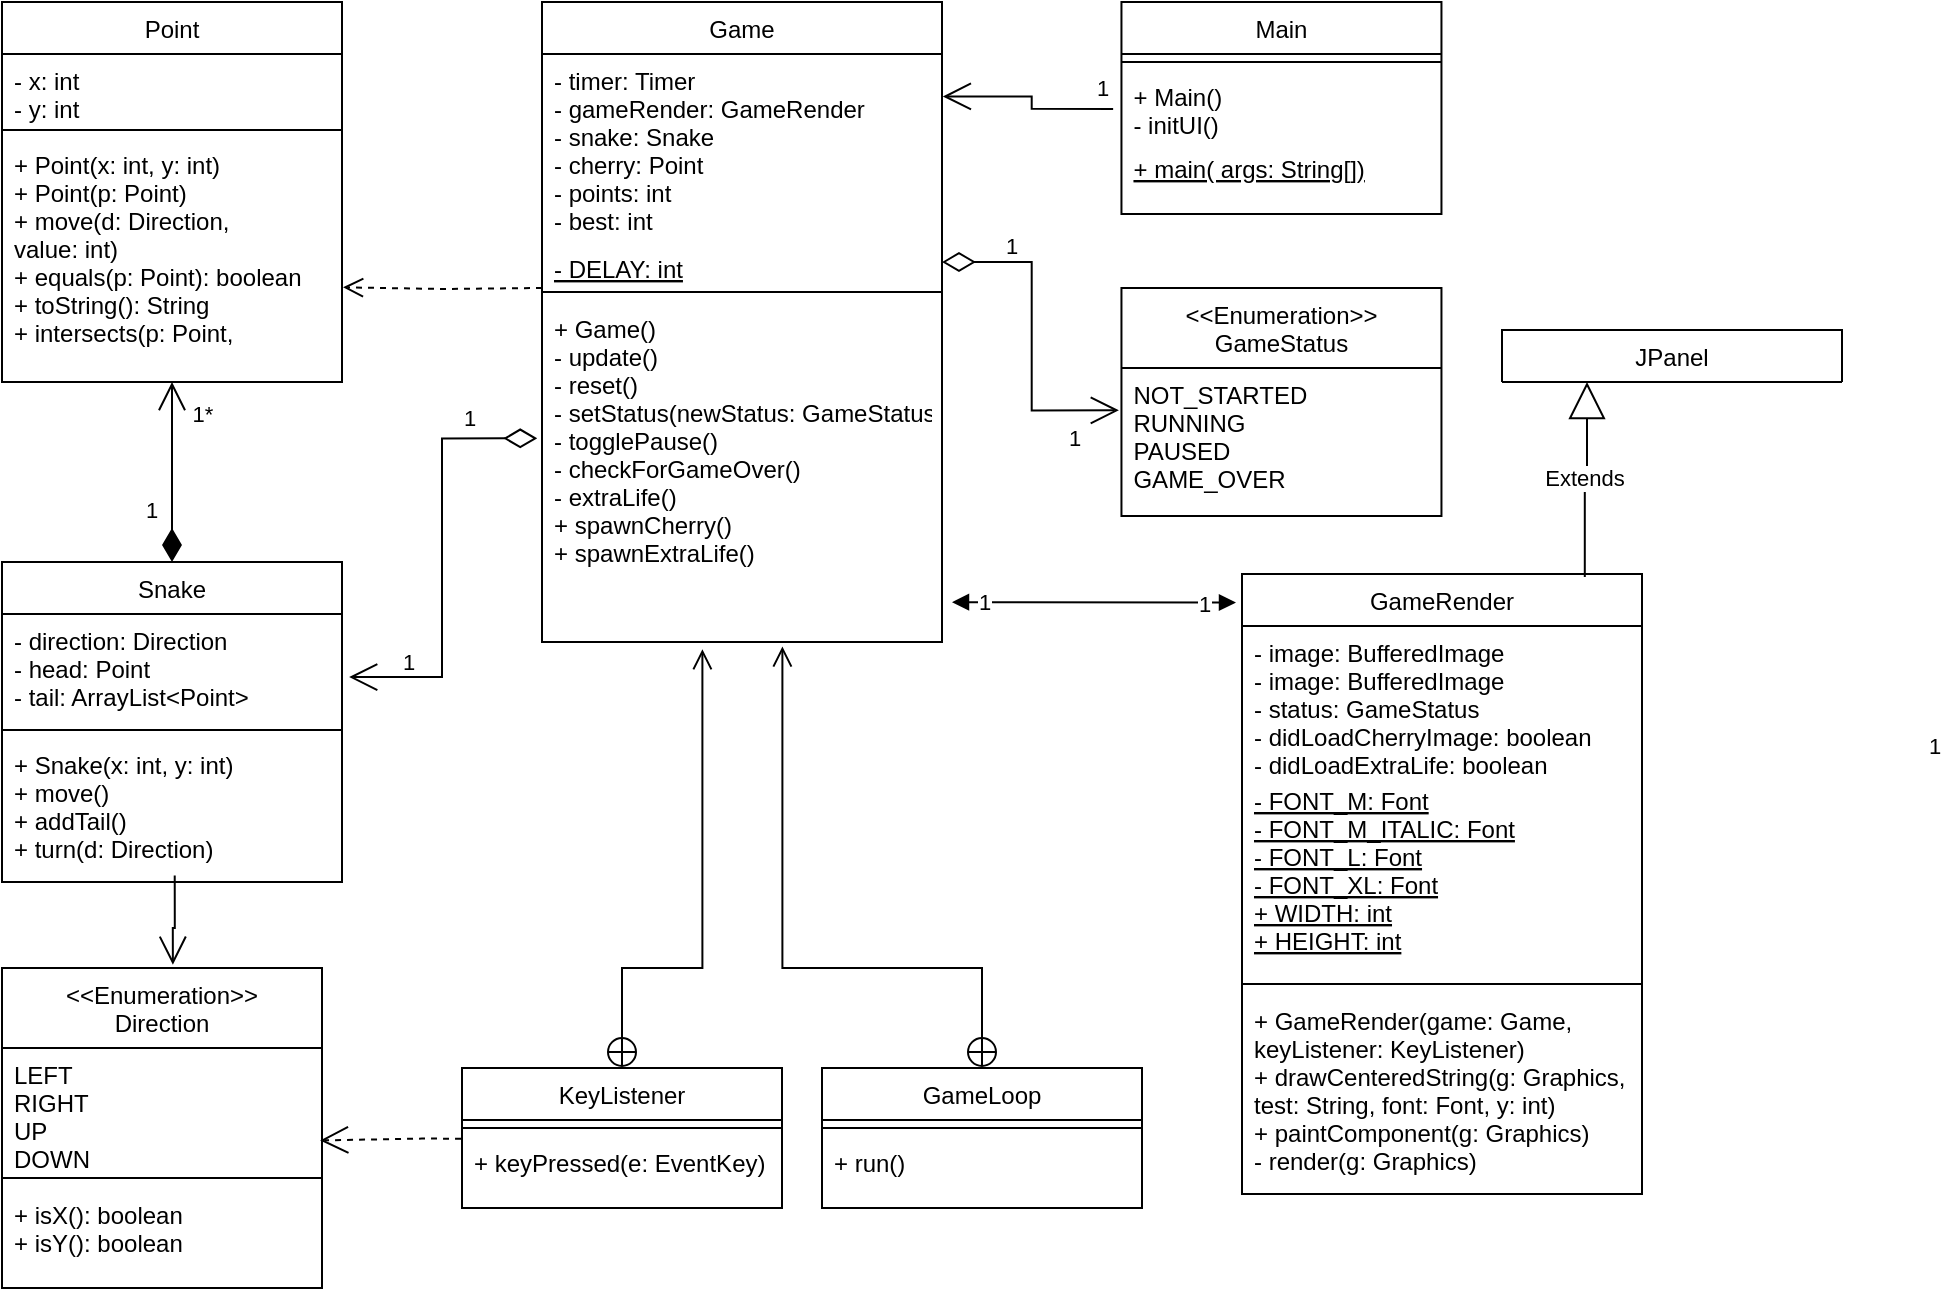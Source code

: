 <mxfile version="15.7.0" type="google"><diagram id="C5RBs43oDa-KdzZeNtuy" name="Page-1"><mxGraphModel dx="892" dy="677" grid="1" gridSize="10" guides="1" tooltips="1" connect="1" arrows="1" fold="1" page="1" pageScale="1" pageWidth="827" pageHeight="1169" math="0" shadow="0"><root><mxCell id="WIyWlLk6GJQsqaUBKTNV-0"/><mxCell id="WIyWlLk6GJQsqaUBKTNV-1" parent="WIyWlLk6GJQsqaUBKTNV-0"/><mxCell id="Q1nwsN4nKAMBySvk54By-6" value="Snake" style="swimlane;fontStyle=0;align=center;verticalAlign=top;childLayout=stackLayout;horizontal=1;startSize=26;horizontalStack=0;resizeParent=1;resizeLast=0;collapsible=1;marginBottom=0;rounded=0;shadow=0;strokeWidth=1;" parent="WIyWlLk6GJQsqaUBKTNV-1" vertex="1"><mxGeometry x="220" y="647" width="170" height="160" as="geometry"><mxRectangle x="340" y="380" width="170" height="26" as="alternateBounds"/></mxGeometry></mxCell><mxCell id="Q1nwsN4nKAMBySvk54By-7" value="- direction: Direction&#10;- head: Point&#10;- tail: ArrayList&lt;Point&gt;" style="text;align=left;verticalAlign=top;spacingLeft=4;spacingRight=4;overflow=hidden;rotatable=0;points=[[0,0.5],[1,0.5]];portConstraint=eastwest;" parent="Q1nwsN4nKAMBySvk54By-6" vertex="1"><mxGeometry y="26" width="170" height="54" as="geometry"/></mxCell><mxCell id="Q1nwsN4nKAMBySvk54By-8" value="" style="line;html=1;strokeWidth=1;align=left;verticalAlign=middle;spacingTop=-1;spacingLeft=3;spacingRight=3;rotatable=0;labelPosition=right;points=[];portConstraint=eastwest;" parent="Q1nwsN4nKAMBySvk54By-6" vertex="1"><mxGeometry y="80" width="170" height="8" as="geometry"/></mxCell><mxCell id="Q1nwsN4nKAMBySvk54By-36" value="+ Snake(x: int, y: int)&#10;+ move()&#10;+ addTail()&#10;+ turn(d: Direction)" style="text;align=left;verticalAlign=top;spacingLeft=4;spacingRight=4;overflow=hidden;rotatable=0;points=[[0,0.5],[1,0.5]];portConstraint=eastwest;" parent="Q1nwsN4nKAMBySvk54By-6" vertex="1"><mxGeometry y="88" width="170" height="72" as="geometry"/></mxCell><mxCell id="zkfFHV4jXpPFQw0GAbJ--13" value="&lt;&lt;Enumeration&gt;&gt; &#10;GameStatus" style="swimlane;fontStyle=0;align=center;verticalAlign=top;childLayout=stackLayout;horizontal=1;startSize=40;horizontalStack=0;resizeParent=1;resizeLast=0;collapsible=1;marginBottom=0;rounded=0;shadow=0;strokeWidth=1;" parent="WIyWlLk6GJQsqaUBKTNV-1" vertex="1"><mxGeometry x="779.73" y="510" width="160" height="114" as="geometry"><mxRectangle x="340" y="380" width="170" height="26" as="alternateBounds"/></mxGeometry></mxCell><mxCell id="zkfFHV4jXpPFQw0GAbJ--14" value="NOT_STARTED&#10;RUNNING&#10;PAUSED&#10;GAME_OVER" style="text;align=left;verticalAlign=top;spacingLeft=4;spacingRight=4;overflow=hidden;rotatable=0;points=[[0,0.5],[1,0.5]];portConstraint=eastwest;" parent="zkfFHV4jXpPFQw0GAbJ--13" vertex="1"><mxGeometry y="40" width="160" height="74" as="geometry"/></mxCell><mxCell id="Q1nwsN4nKAMBySvk54By-0" value="GameLoop" style="swimlane;fontStyle=0;align=center;verticalAlign=top;childLayout=stackLayout;horizontal=1;startSize=26;horizontalStack=0;resizeParent=1;resizeLast=0;collapsible=1;marginBottom=0;rounded=0;shadow=0;strokeWidth=1;" parent="WIyWlLk6GJQsqaUBKTNV-1" vertex="1"><mxGeometry x="630" y="900" width="160" height="70" as="geometry"><mxRectangle x="340" y="380" width="170" height="26" as="alternateBounds"/></mxGeometry></mxCell><mxCell id="Q1nwsN4nKAMBySvk54By-2" value="" style="line;html=1;strokeWidth=1;align=left;verticalAlign=middle;spacingTop=-1;spacingLeft=3;spacingRight=3;rotatable=0;labelPosition=right;points=[];portConstraint=eastwest;" parent="Q1nwsN4nKAMBySvk54By-0" vertex="1"><mxGeometry y="26" width="160" height="8" as="geometry"/></mxCell><mxCell id="Q1nwsN4nKAMBySvk54By-1" value="+ run() " style="text;align=left;verticalAlign=top;spacingLeft=4;spacingRight=4;overflow=hidden;rotatable=0;points=[[0,0.5],[1,0.5]];portConstraint=eastwest;" parent="Q1nwsN4nKAMBySvk54By-0" vertex="1"><mxGeometry y="34" width="160" height="26" as="geometry"/></mxCell><mxCell id="Q1nwsN4nKAMBySvk54By-3" value="KeyListener" style="swimlane;fontStyle=0;align=center;verticalAlign=top;childLayout=stackLayout;horizontal=1;startSize=26;horizontalStack=0;resizeParent=1;resizeLast=0;collapsible=1;marginBottom=0;rounded=0;shadow=0;strokeWidth=1;" parent="WIyWlLk6GJQsqaUBKTNV-1" vertex="1"><mxGeometry x="450" y="900" width="160" height="70" as="geometry"><mxRectangle x="340" y="380" width="170" height="26" as="alternateBounds"/></mxGeometry></mxCell><mxCell id="Q1nwsN4nKAMBySvk54By-5" value="" style="line;html=1;strokeWidth=1;align=left;verticalAlign=middle;spacingTop=-1;spacingLeft=3;spacingRight=3;rotatable=0;labelPosition=right;points=[];portConstraint=eastwest;" parent="Q1nwsN4nKAMBySvk54By-3" vertex="1"><mxGeometry y="26" width="160" height="8" as="geometry"/></mxCell><mxCell id="Q1nwsN4nKAMBySvk54By-30" value="+ keyPressed(e: EventKey)" style="text;strokeColor=none;fillColor=none;align=left;verticalAlign=top;spacingLeft=4;spacingRight=4;overflow=hidden;rotatable=0;points=[[0,0.5],[1,0.5]];portConstraint=eastwest;" parent="Q1nwsN4nKAMBySvk54By-3" vertex="1"><mxGeometry y="34" width="160" height="36" as="geometry"/></mxCell><mxCell id="Q1nwsN4nKAMBySvk54By-15" value="JPanel" style="swimlane;fontStyle=0;align=center;verticalAlign=top;childLayout=stackLayout;horizontal=1;startSize=26;horizontalStack=0;resizeParent=1;resizeLast=0;collapsible=1;marginBottom=0;rounded=0;shadow=0;strokeWidth=1;" parent="WIyWlLk6GJQsqaUBKTNV-1" vertex="1" collapsed="1"><mxGeometry x="970" y="531" width="170" height="26" as="geometry"><mxRectangle x="505" y="252" width="160" height="70" as="alternateBounds"/></mxGeometry></mxCell><mxCell id="Q1nwsN4nKAMBySvk54By-18" value="Main" style="swimlane;fontStyle=0;align=center;verticalAlign=top;childLayout=stackLayout;horizontal=1;startSize=26;horizontalStack=0;resizeParent=1;resizeLast=0;collapsible=1;marginBottom=0;rounded=0;shadow=0;strokeWidth=1;" parent="WIyWlLk6GJQsqaUBKTNV-1" vertex="1"><mxGeometry x="779.73" y="367" width="160" height="106" as="geometry"><mxRectangle x="340" y="380" width="170" height="26" as="alternateBounds"/></mxGeometry></mxCell><mxCell id="Q1nwsN4nKAMBySvk54By-20" value="" style="line;html=1;strokeWidth=1;align=left;verticalAlign=middle;spacingTop=-1;spacingLeft=3;spacingRight=3;rotatable=0;labelPosition=right;points=[];portConstraint=eastwest;" parent="Q1nwsN4nKAMBySvk54By-18" vertex="1"><mxGeometry y="26" width="160" height="8" as="geometry"/></mxCell><mxCell id="Q1nwsN4nKAMBySvk54By-19" value="+ Main()&#10;- initUI()&#10;" style="text;align=left;verticalAlign=top;spacingLeft=4;spacingRight=4;overflow=hidden;rotatable=0;points=[[0,0.5],[1,0.5]];portConstraint=eastwest;fontStyle=0" parent="Q1nwsN4nKAMBySvk54By-18" vertex="1"><mxGeometry y="34" width="160" height="36" as="geometry"/></mxCell><mxCell id="Q1nwsN4nKAMBySvk54By-34" value="+ main( args: String[])" style="text;align=left;verticalAlign=top;spacingLeft=4;spacingRight=4;overflow=hidden;rotatable=0;points=[[0,0.5],[1,0.5]];portConstraint=eastwest;fontStyle=4" parent="Q1nwsN4nKAMBySvk54By-18" vertex="1"><mxGeometry y="70" width="160" height="36" as="geometry"/></mxCell><mxCell id="Q1nwsN4nKAMBySvk54By-21" value="Game" style="swimlane;fontStyle=0;align=center;verticalAlign=top;childLayout=stackLayout;horizontal=1;startSize=26;horizontalStack=0;resizeParent=1;resizeLast=0;collapsible=1;marginBottom=0;rounded=0;shadow=0;strokeWidth=1;" parent="WIyWlLk6GJQsqaUBKTNV-1" vertex="1"><mxGeometry x="490" y="367" width="200" height="320" as="geometry"><mxRectangle x="490" y="367" width="170" height="26" as="alternateBounds"/></mxGeometry></mxCell><mxCell id="Q1nwsN4nKAMBySvk54By-22" value="- timer: Timer&#10;- gameRender: GameRender&#10;- snake: Snake&#10;- cherry: Point&#10;- points: int&#10;- best: int" style="text;align=left;verticalAlign=top;spacingLeft=4;spacingRight=4;overflow=hidden;rotatable=0;points=[[0,0.5],[1,0.5]];portConstraint=eastwest;" parent="Q1nwsN4nKAMBySvk54By-21" vertex="1"><mxGeometry y="26" width="200" height="94" as="geometry"/></mxCell><mxCell id="Q1nwsN4nKAMBySvk54By-35" value="- DELAY: int&#10;" style="text;align=left;verticalAlign=top;spacingLeft=4;spacingRight=4;overflow=hidden;rotatable=0;points=[[0,0.5],[1,0.5]];portConstraint=eastwest;fontStyle=4" parent="Q1nwsN4nKAMBySvk54By-21" vertex="1"><mxGeometry y="120" width="200" height="20" as="geometry"/></mxCell><mxCell id="Q1nwsN4nKAMBySvk54By-23" value="" style="line;html=1;strokeWidth=1;align=left;verticalAlign=middle;spacingTop=-1;spacingLeft=3;spacingRight=3;rotatable=0;labelPosition=right;points=[];portConstraint=eastwest;" parent="Q1nwsN4nKAMBySvk54By-21" vertex="1"><mxGeometry y="140" width="200" height="10" as="geometry"/></mxCell><mxCell id="Q1nwsN4nKAMBySvk54By-29" value="+ Game()&#10;- update()&#10;- reset()&#10;- setStatus(newStatus: GameStatus)&#10;- togglePause()&#10;- checkForGameOver()&#10;- extraLife()&#10;+ spawnCherry()&#10;+ spawnExtraLife()&#10;&#10;" style="text;strokeColor=none;fillColor=none;align=left;verticalAlign=top;spacingLeft=4;spacingRight=4;overflow=hidden;rotatable=0;points=[[0,0.5],[1,0.5]];portConstraint=eastwest;" parent="Q1nwsN4nKAMBySvk54By-21" vertex="1"><mxGeometry y="150" width="200" height="170" as="geometry"/></mxCell><mxCell id="Q1nwsN4nKAMBySvk54By-42" value="Point" style="swimlane;fontStyle=0;align=center;verticalAlign=top;childLayout=stackLayout;horizontal=1;startSize=26;horizontalStack=0;resizeParent=1;resizeLast=0;collapsible=1;marginBottom=0;rounded=0;shadow=0;strokeWidth=1;" parent="WIyWlLk6GJQsqaUBKTNV-1" vertex="1"><mxGeometry x="220" y="367" width="170" height="190" as="geometry"><mxRectangle x="340" y="380" width="170" height="26" as="alternateBounds"/></mxGeometry></mxCell><mxCell id="Q1nwsN4nKAMBySvk54By-43" value="- x: int&#10;- y: int" style="text;align=left;verticalAlign=top;spacingLeft=4;spacingRight=4;overflow=hidden;rotatable=0;points=[[0,0.5],[1,0.5]];portConstraint=eastwest;" parent="Q1nwsN4nKAMBySvk54By-42" vertex="1"><mxGeometry y="26" width="170" height="34" as="geometry"/></mxCell><mxCell id="Q1nwsN4nKAMBySvk54By-44" value="" style="line;html=1;strokeWidth=1;align=left;verticalAlign=middle;spacingTop=-1;spacingLeft=3;spacingRight=3;rotatable=0;labelPosition=right;points=[];portConstraint=eastwest;" parent="Q1nwsN4nKAMBySvk54By-42" vertex="1"><mxGeometry y="60" width="170" height="8" as="geometry"/></mxCell><mxCell id="Q1nwsN4nKAMBySvk54By-45" value="+ Point(x: int, y: int)&#10;+ Point(p: Point)&#10;+ move(d: Direction, &#10;value: int)&#10;+ equals(p: Point): boolean&#10;+ toString(): String&#10;+ intersects(p: Point, &#10;tolerance: int): boolean" style="text;align=left;verticalAlign=top;spacingLeft=4;spacingRight=4;overflow=hidden;rotatable=0;points=[[0,0.5],[1,0.5]];portConstraint=eastwest;" parent="Q1nwsN4nKAMBySvk54By-42" vertex="1"><mxGeometry y="68" width="170" height="102" as="geometry"/></mxCell><mxCell id="Q1nwsN4nKAMBySvk54By-47" value="" style="endArrow=open;startArrow=circlePlus;endFill=0;startFill=0;endSize=8;html=1;rounded=0;edgeStyle=orthogonalEdgeStyle;entryX=0.401;entryY=1.021;entryDx=0;entryDy=0;entryPerimeter=0;exitX=0.5;exitY=0;exitDx=0;exitDy=0;" parent="WIyWlLk6GJQsqaUBKTNV-1" source="Q1nwsN4nKAMBySvk54By-3" target="Q1nwsN4nKAMBySvk54By-29" edge="1"><mxGeometry width="160" relative="1" as="geometry"><mxPoint x="550" y="890" as="sourcePoint"/><mxPoint x="590" y="810" as="targetPoint"/><Array as="points"><mxPoint x="530" y="850"/><mxPoint x="570" y="850"/></Array></mxGeometry></mxCell><mxCell id="Q1nwsN4nKAMBySvk54By-48" value="" style="endArrow=open;startArrow=circlePlus;endFill=0;startFill=0;endSize=8;html=1;rounded=0;edgeStyle=orthogonalEdgeStyle;exitX=0.5;exitY=0;exitDx=0;exitDy=0;entryX=0.601;entryY=1.013;entryDx=0;entryDy=0;entryPerimeter=0;" parent="WIyWlLk6GJQsqaUBKTNV-1" source="Q1nwsN4nKAMBySvk54By-0" target="Q1nwsN4nKAMBySvk54By-29" edge="1"><mxGeometry width="160" relative="1" as="geometry"><mxPoint x="480" y="910" as="sourcePoint"/><mxPoint x="590" y="810" as="targetPoint"/><Array as="points"><mxPoint x="710" y="850"/><mxPoint x="610" y="850"/></Array></mxGeometry></mxCell><mxCell id="Q1nwsN4nKAMBySvk54By-53" value="1" style="endArrow=open;html=1;endSize=12;startArrow=diamondThin;startSize=14;startFill=0;edgeStyle=orthogonalEdgeStyle;align=left;verticalAlign=bottom;rounded=0;entryX=1.021;entryY=0.584;entryDx=0;entryDy=0;entryPerimeter=0;exitX=-0.012;exitY=0.401;exitDx=0;exitDy=0;exitPerimeter=0;" parent="WIyWlLk6GJQsqaUBKTNV-1" source="Q1nwsN4nKAMBySvk54By-29" target="Q1nwsN4nKAMBySvk54By-7" edge="1"><mxGeometry x="-0.639" y="-1" relative="1" as="geometry"><mxPoint x="490" y="428" as="sourcePoint"/><mxPoint x="480" y="590" as="targetPoint"/><mxPoint as="offset"/></mxGeometry></mxCell><mxCell id="Q1nwsN4nKAMBySvk54By-54" value="1" style="edgeLabel;html=1;align=center;verticalAlign=middle;resizable=0;points=[];" parent="Q1nwsN4nKAMBySvk54By-53" vertex="1" connectable="0"><mxGeometry x="0.883" y="-6" relative="1" as="geometry"><mxPoint x="17" y="-2" as="offset"/></mxGeometry></mxCell><mxCell id="Q1nwsN4nKAMBySvk54By-55" value="1" style="endArrow=open;html=1;endSize=12;startArrow=diamondThin;startSize=14;startFill=1;edgeStyle=orthogonalEdgeStyle;align=left;verticalAlign=bottom;rounded=0;entryX=0.5;entryY=1;entryDx=0;entryDy=0;exitX=0.5;exitY=0;exitDx=0;exitDy=0;" parent="WIyWlLk6GJQsqaUBKTNV-1" source="Q1nwsN4nKAMBySvk54By-6" target="Q1nwsN4nKAMBySvk54By-42" edge="1"><mxGeometry x="-0.622" y="15" relative="1" as="geometry"><mxPoint x="300" y="540" as="sourcePoint"/><mxPoint x="500" y="560" as="targetPoint"/><Array as="points"><mxPoint x="305" y="610"/><mxPoint x="305" y="610"/></Array><mxPoint as="offset"/></mxGeometry></mxCell><mxCell id="Q1nwsN4nKAMBySvk54By-56" value="1*" style="edgeLabel;html=1;align=center;verticalAlign=middle;resizable=0;points=[];" parent="Q1nwsN4nKAMBySvk54By-55" vertex="1" connectable="0"><mxGeometry x="0.904" y="-2" relative="1" as="geometry"><mxPoint x="13" y="11" as="offset"/></mxGeometry></mxCell><mxCell id="Q1nwsN4nKAMBySvk54By-57" value="&lt;&lt;Enumeration&gt;&gt; &#10;Direction" style="swimlane;fontStyle=0;align=center;verticalAlign=top;childLayout=stackLayout;horizontal=1;startSize=40;horizontalStack=0;resizeParent=1;resizeLast=0;collapsible=1;marginBottom=0;rounded=0;shadow=0;strokeWidth=1;" parent="WIyWlLk6GJQsqaUBKTNV-1" vertex="1"><mxGeometry x="220" y="850" width="160" height="160" as="geometry"><mxRectangle x="340" y="380" width="170" height="26" as="alternateBounds"/></mxGeometry></mxCell><mxCell id="Q1nwsN4nKAMBySvk54By-58" value="LEFT&#10;RIGHT&#10;UP&#10;DOWN" style="text;align=left;verticalAlign=top;spacingLeft=4;spacingRight=4;overflow=hidden;rotatable=0;points=[[0,0.5],[1,0.5]];portConstraint=eastwest;" parent="Q1nwsN4nKAMBySvk54By-57" vertex="1"><mxGeometry y="40" width="160" height="60" as="geometry"/></mxCell><mxCell id="Q1nwsN4nKAMBySvk54By-59" value="" style="line;html=1;strokeWidth=1;align=left;verticalAlign=middle;spacingTop=-1;spacingLeft=3;spacingRight=3;rotatable=0;labelPosition=right;points=[];portConstraint=eastwest;" parent="Q1nwsN4nKAMBySvk54By-57" vertex="1"><mxGeometry y="100" width="160" height="10" as="geometry"/></mxCell><mxCell id="Q1nwsN4nKAMBySvk54By-60" value="+ isX(): boolean&#10;+ isY(): boolean" style="text;align=left;verticalAlign=top;spacingLeft=4;spacingRight=4;overflow=hidden;rotatable=0;points=[[0,0.5],[1,0.5]];portConstraint=eastwest;" parent="Q1nwsN4nKAMBySvk54By-57" vertex="1"><mxGeometry y="110" width="160" height="36" as="geometry"/></mxCell><mxCell id="Q1nwsN4nKAMBySvk54By-65" value="" style="endArrow=open;endFill=1;endSize=12;html=1;rounded=0;edgeStyle=orthogonalEdgeStyle;entryX=1.002;entryY=0.226;entryDx=0;entryDy=0;entryPerimeter=0;exitX=-0.026;exitY=0.54;exitDx=0;exitDy=0;exitPerimeter=0;" parent="WIyWlLk6GJQsqaUBKTNV-1" source="Q1nwsN4nKAMBySvk54By-19" target="Q1nwsN4nKAMBySvk54By-22" edge="1"><mxGeometry width="160" relative="1" as="geometry"><mxPoint x="770" y="421" as="sourcePoint"/><mxPoint x="780" y="420" as="targetPoint"/></mxGeometry></mxCell><mxCell id="Q1nwsN4nKAMBySvk54By-66" value="1" style="edgeLabel;html=1;align=center;verticalAlign=middle;resizable=0;points=[];" parent="Q1nwsN4nKAMBySvk54By-65" vertex="1" connectable="0"><mxGeometry x="0.869" y="1" relative="1" as="geometry"><mxPoint x="489" y="324" as="offset"/></mxGeometry></mxCell><mxCell id="Q1nwsN4nKAMBySvk54By-67" value="1" style="edgeLabel;html=1;align=center;verticalAlign=middle;resizable=0;points=[];" parent="Q1nwsN4nKAMBySvk54By-65" vertex="1" connectable="0"><mxGeometry x="-0.699" y="-1" relative="1" as="geometry"><mxPoint x="8" y="-10" as="offset"/></mxGeometry></mxCell><mxCell id="Q1nwsN4nKAMBySvk54By-72" value="" style="html=1;verticalAlign=bottom;endArrow=open;dashed=1;endSize=8;rounded=0;edgeStyle=orthogonalEdgeStyle;entryX=1.003;entryY=0.732;entryDx=0;entryDy=0;entryPerimeter=0;" parent="WIyWlLk6GJQsqaUBKTNV-1" target="Q1nwsN4nKAMBySvk54By-45" edge="1"><mxGeometry relative="1" as="geometry"><mxPoint x="490" y="510" as="sourcePoint"/><mxPoint x="370" y="800" as="targetPoint"/></mxGeometry></mxCell><mxCell id="Q1nwsN4nKAMBySvk54By-75" value="" style="endArrow=open;endSize=12;dashed=1;html=1;rounded=0;edgeStyle=orthogonalEdgeStyle;entryX=0.994;entryY=0.77;entryDx=0;entryDy=0;entryPerimeter=0;exitX=-0.003;exitY=0.037;exitDx=0;exitDy=0;exitPerimeter=0;" parent="WIyWlLk6GJQsqaUBKTNV-1" source="Q1nwsN4nKAMBySvk54By-30" target="Q1nwsN4nKAMBySvk54By-58" edge="1"><mxGeometry x="-0.08" y="6" width="160" relative="1" as="geometry"><mxPoint x="440" y="936" as="sourcePoint"/><mxPoint x="410" y="935" as="targetPoint"/><Array as="points"><mxPoint x="430" y="935"/></Array><mxPoint as="offset"/></mxGeometry></mxCell><mxCell id="d4JF5jnR4ZvSvx4Au4_Q-4" value="1" style="endArrow=open;html=1;endSize=12;startArrow=diamondThin;startSize=14;startFill=0;edgeStyle=orthogonalEdgeStyle;align=left;verticalAlign=bottom;rounded=0;entryX=-0.008;entryY=0.286;entryDx=0;entryDy=0;entryPerimeter=0;exitX=1;exitY=0.5;exitDx=0;exitDy=0;" parent="WIyWlLk6GJQsqaUBKTNV-1" source="Q1nwsN4nKAMBySvk54By-35" target="zkfFHV4jXpPFQw0GAbJ--14" edge="1"><mxGeometry x="-0.639" y="-1" relative="1" as="geometry"><mxPoint x="804.03" y="590.63" as="sourcePoint"/><mxPoint x="710.0" y="589.996" as="targetPoint"/><mxPoint as="offset"/></mxGeometry></mxCell><mxCell id="d4JF5jnR4ZvSvx4Au4_Q-5" value="1" style="edgeLabel;html=1;align=center;verticalAlign=middle;resizable=0;points=[];" parent="d4JF5jnR4ZvSvx4Au4_Q-4" vertex="1" connectable="0"><mxGeometry x="0.883" y="-6" relative="1" as="geometry"><mxPoint x="-13" y="8" as="offset"/></mxGeometry></mxCell><mxCell id="2xs5ZtYehGJgi7oojWla-1" value="GameRender" style="swimlane;fontStyle=0;align=center;verticalAlign=top;childLayout=stackLayout;horizontal=1;startSize=26;horizontalStack=0;resizeParent=1;resizeLast=0;collapsible=1;marginBottom=0;rounded=0;shadow=0;strokeWidth=1;" vertex="1" parent="WIyWlLk6GJQsqaUBKTNV-1"><mxGeometry x="840" y="653" width="200" height="310" as="geometry"><mxRectangle x="490" y="367" width="170" height="26" as="alternateBounds"/></mxGeometry></mxCell><mxCell id="2xs5ZtYehGJgi7oojWla-2" value="- image: BufferedImage&#10;- image: BufferedImage&#10;- status: GameStatus&#10;- didLoadCherryImage: boolean&#10;- didLoadExtraLife: boolean&#10;" style="text;align=left;verticalAlign=top;spacingLeft=4;spacingRight=4;overflow=hidden;rotatable=0;points=[[0,0.5],[1,0.5]];portConstraint=eastwest;" vertex="1" parent="2xs5ZtYehGJgi7oojWla-1"><mxGeometry y="26" width="200" height="74" as="geometry"/></mxCell><mxCell id="2xs5ZtYehGJgi7oojWla-3" value="- FONT_M: Font&#10;- FONT_M_ITALIC: Font&#10;- FONT_L: Font&#10;- FONT_XL: Font&#10;+ WIDTH: int&#10;+ HEIGHT: int" style="text;align=left;verticalAlign=top;spacingLeft=4;spacingRight=4;overflow=hidden;rotatable=0;points=[[0,0.5],[1,0.5]];portConstraint=eastwest;fontStyle=4" vertex="1" parent="2xs5ZtYehGJgi7oojWla-1"><mxGeometry y="100" width="200" height="100" as="geometry"/></mxCell><mxCell id="2xs5ZtYehGJgi7oojWla-4" value="" style="line;html=1;strokeWidth=1;align=left;verticalAlign=middle;spacingTop=-1;spacingLeft=3;spacingRight=3;rotatable=0;labelPosition=right;points=[];portConstraint=eastwest;" vertex="1" parent="2xs5ZtYehGJgi7oojWla-1"><mxGeometry y="200" width="200" height="10" as="geometry"/></mxCell><mxCell id="2xs5ZtYehGJgi7oojWla-5" value="+ GameRender(game: Game, &#10;keyListener: KeyListener)&#10;+ drawCenteredString(g: Graphics, &#10;test: String, font: Font, y: int)&#10;+ paintComponent(g: Graphics)&#10;- render(g: Graphics)&#10;" style="text;strokeColor=none;fillColor=none;align=left;verticalAlign=top;spacingLeft=4;spacingRight=4;overflow=hidden;rotatable=0;points=[[0,0.5],[1,0.5]];portConstraint=eastwest;" vertex="1" parent="2xs5ZtYehGJgi7oojWla-1"><mxGeometry y="210" width="200" height="90" as="geometry"/></mxCell><mxCell id="2xs5ZtYehGJgi7oojWla-6" value="" style="endArrow=block;startArrow=block;endFill=1;startFill=1;html=1;rounded=0;exitX=1.025;exitY=0.883;exitDx=0;exitDy=0;exitPerimeter=0;entryX=-0.015;entryY=0.046;entryDx=0;entryDy=0;entryPerimeter=0;" edge="1" parent="WIyWlLk6GJQsqaUBKTNV-1" source="Q1nwsN4nKAMBySvk54By-29" target="2xs5ZtYehGJgi7oojWla-1"><mxGeometry width="160" relative="1" as="geometry"><mxPoint x="730" y="660" as="sourcePoint"/><mxPoint x="830" y="660" as="targetPoint"/></mxGeometry></mxCell><mxCell id="2xs5ZtYehGJgi7oojWla-7" value="1" style="edgeLabel;html=1;align=center;verticalAlign=middle;resizable=0;points=[];" vertex="1" connectable="0" parent="2xs5ZtYehGJgi7oojWla-6"><mxGeometry x="-0.78" relative="1" as="geometry"><mxPoint as="offset"/></mxGeometry></mxCell><mxCell id="2xs5ZtYehGJgi7oojWla-8" value="1" style="edgeLabel;html=1;align=center;verticalAlign=middle;resizable=0;points=[];" vertex="1" connectable="0" parent="2xs5ZtYehGJgi7oojWla-6"><mxGeometry x="0.778" y="-1" relative="1" as="geometry"><mxPoint as="offset"/></mxGeometry></mxCell><mxCell id="2xs5ZtYehGJgi7oojWla-10" value="" style="endArrow=open;endFill=1;endSize=12;html=1;rounded=0;edgeStyle=orthogonalEdgeStyle;exitX=0.508;exitY=0.954;exitDx=0;exitDy=0;entryX=0.534;entryY=-0.01;entryDx=0;entryDy=0;entryPerimeter=0;exitPerimeter=0;" edge="1" parent="WIyWlLk6GJQsqaUBKTNV-1" source="Q1nwsN4nKAMBySvk54By-36" target="Q1nwsN4nKAMBySvk54By-57"><mxGeometry width="160" relative="1" as="geometry"><mxPoint x="310" y="860" as="sourcePoint"/><mxPoint x="308.2" y="820.024" as="targetPoint"/><Array as="points"><mxPoint x="306" y="830"/><mxPoint x="305" y="830"/></Array></mxGeometry></mxCell><mxCell id="2xs5ZtYehGJgi7oojWla-12" value="Extends" style="endArrow=block;endSize=16;endFill=0;html=1;rounded=0;edgeStyle=orthogonalEdgeStyle;exitX=0.857;exitY=0.005;exitDx=0;exitDy=0;entryX=0.25;entryY=1;entryDx=0;entryDy=0;exitPerimeter=0;" edge="1" parent="WIyWlLk6GJQsqaUBKTNV-1" source="2xs5ZtYehGJgi7oojWla-1" target="Q1nwsN4nKAMBySvk54By-15"><mxGeometry width="160" relative="1" as="geometry"><mxPoint x="1080" y="713" as="sourcePoint"/><mxPoint x="1080" y="624" as="targetPoint"/></mxGeometry></mxCell></root></mxGraphModel></diagram></mxfile>